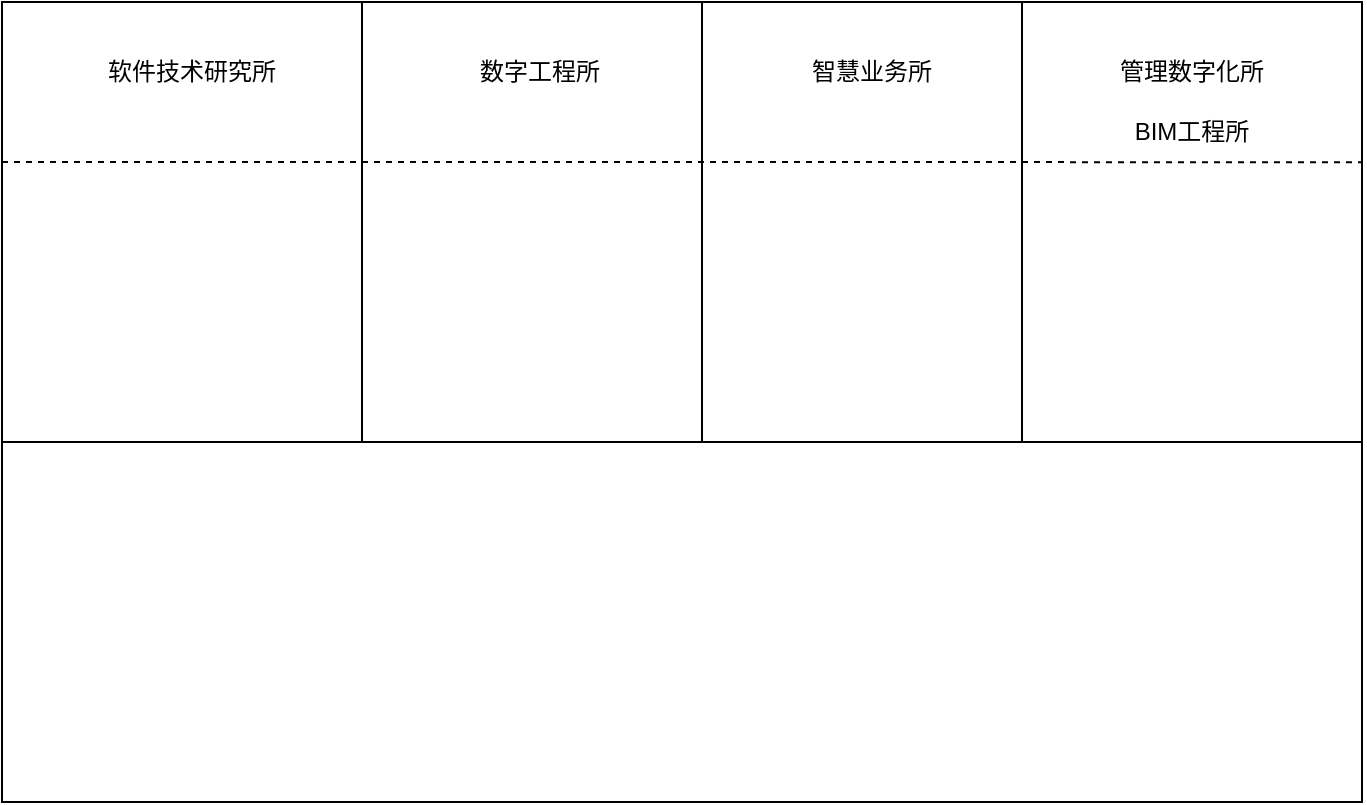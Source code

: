 <mxfile version="23.1.1" type="github">
  <diagram name="第 1 页" id="k96d_tm7nXuPgq4XOsUc">
    <mxGraphModel dx="960" dy="592" grid="1" gridSize="10" guides="1" tooltips="1" connect="1" arrows="1" fold="1" page="1" pageScale="1" pageWidth="827" pageHeight="1169" math="0" shadow="0">
      <root>
        <mxCell id="0" />
        <mxCell id="1" parent="0" />
        <mxCell id="R7Y35g_5S1FTrmvMjJEC-9" value="" style="rounded=0;whiteSpace=wrap;html=1;" vertex="1" parent="1">
          <mxGeometry x="80" y="120" width="680" height="220" as="geometry" />
        </mxCell>
        <mxCell id="R7Y35g_5S1FTrmvMjJEC-11" value="" style="rounded=0;whiteSpace=wrap;html=1;" vertex="1" parent="1">
          <mxGeometry x="80" y="340" width="680" height="180" as="geometry" />
        </mxCell>
        <mxCell id="R7Y35g_5S1FTrmvMjJEC-12" value="" style="endArrow=none;html=1;rounded=0;entryX=0.5;entryY=0;entryDx=0;entryDy=0;exitX=0.5;exitY=1;exitDx=0;exitDy=0;" edge="1" parent="1">
          <mxGeometry width="50" height="50" relative="1" as="geometry">
            <mxPoint x="430" y="340" as="sourcePoint" />
            <mxPoint x="430" y="120" as="targetPoint" />
          </mxGeometry>
        </mxCell>
        <mxCell id="R7Y35g_5S1FTrmvMjJEC-13" value="" style="endArrow=none;html=1;rounded=0;entryX=0.5;entryY=0;entryDx=0;entryDy=0;exitX=0.5;exitY=1;exitDx=0;exitDy=0;" edge="1" parent="1">
          <mxGeometry width="50" height="50" relative="1" as="geometry">
            <mxPoint x="590" y="340" as="sourcePoint" />
            <mxPoint x="590" y="120" as="targetPoint" />
          </mxGeometry>
        </mxCell>
        <mxCell id="R7Y35g_5S1FTrmvMjJEC-14" value="" style="endArrow=none;html=1;rounded=0;entryX=0.5;entryY=0;entryDx=0;entryDy=0;exitX=0.5;exitY=1;exitDx=0;exitDy=0;" edge="1" parent="1">
          <mxGeometry width="50" height="50" relative="1" as="geometry">
            <mxPoint x="260" y="340" as="sourcePoint" />
            <mxPoint x="260" y="120" as="targetPoint" />
          </mxGeometry>
        </mxCell>
        <mxCell id="R7Y35g_5S1FTrmvMjJEC-15" value="软件技术研究所" style="text;html=1;strokeColor=none;fillColor=none;align=center;verticalAlign=middle;whiteSpace=wrap;rounded=0;" vertex="1" parent="1">
          <mxGeometry x="110" y="140" width="130" height="30" as="geometry" />
        </mxCell>
        <mxCell id="R7Y35g_5S1FTrmvMjJEC-16" value="数字工程所" style="text;html=1;strokeColor=none;fillColor=none;align=center;verticalAlign=middle;whiteSpace=wrap;rounded=0;" vertex="1" parent="1">
          <mxGeometry x="284" y="140" width="130" height="30" as="geometry" />
        </mxCell>
        <mxCell id="R7Y35g_5S1FTrmvMjJEC-17" value="智慧业务所" style="text;html=1;strokeColor=none;fillColor=none;align=center;verticalAlign=middle;whiteSpace=wrap;rounded=0;" vertex="1" parent="1">
          <mxGeometry x="450" y="140" width="130" height="30" as="geometry" />
        </mxCell>
        <mxCell id="R7Y35g_5S1FTrmvMjJEC-19" value="管理数字化所" style="text;html=1;strokeColor=none;fillColor=none;align=center;verticalAlign=middle;whiteSpace=wrap;rounded=0;" vertex="1" parent="1">
          <mxGeometry x="610" y="140" width="130" height="30" as="geometry" />
        </mxCell>
        <mxCell id="R7Y35g_5S1FTrmvMjJEC-20" value="BIM工程所" style="text;html=1;strokeColor=none;fillColor=none;align=center;verticalAlign=middle;whiteSpace=wrap;rounded=0;" vertex="1" parent="1">
          <mxGeometry x="610" y="170" width="130" height="30" as="geometry" />
        </mxCell>
        <mxCell id="R7Y35g_5S1FTrmvMjJEC-23" value="" style="endArrow=none;dashed=1;html=1;rounded=0;entryX=1;entryY=0.364;entryDx=0;entryDy=0;entryPerimeter=0;" edge="1" parent="1" target="R7Y35g_5S1FTrmvMjJEC-9">
          <mxGeometry width="50" height="50" relative="1" as="geometry">
            <mxPoint x="80" y="200" as="sourcePoint" />
            <mxPoint x="130" y="150" as="targetPoint" />
          </mxGeometry>
        </mxCell>
      </root>
    </mxGraphModel>
  </diagram>
</mxfile>
